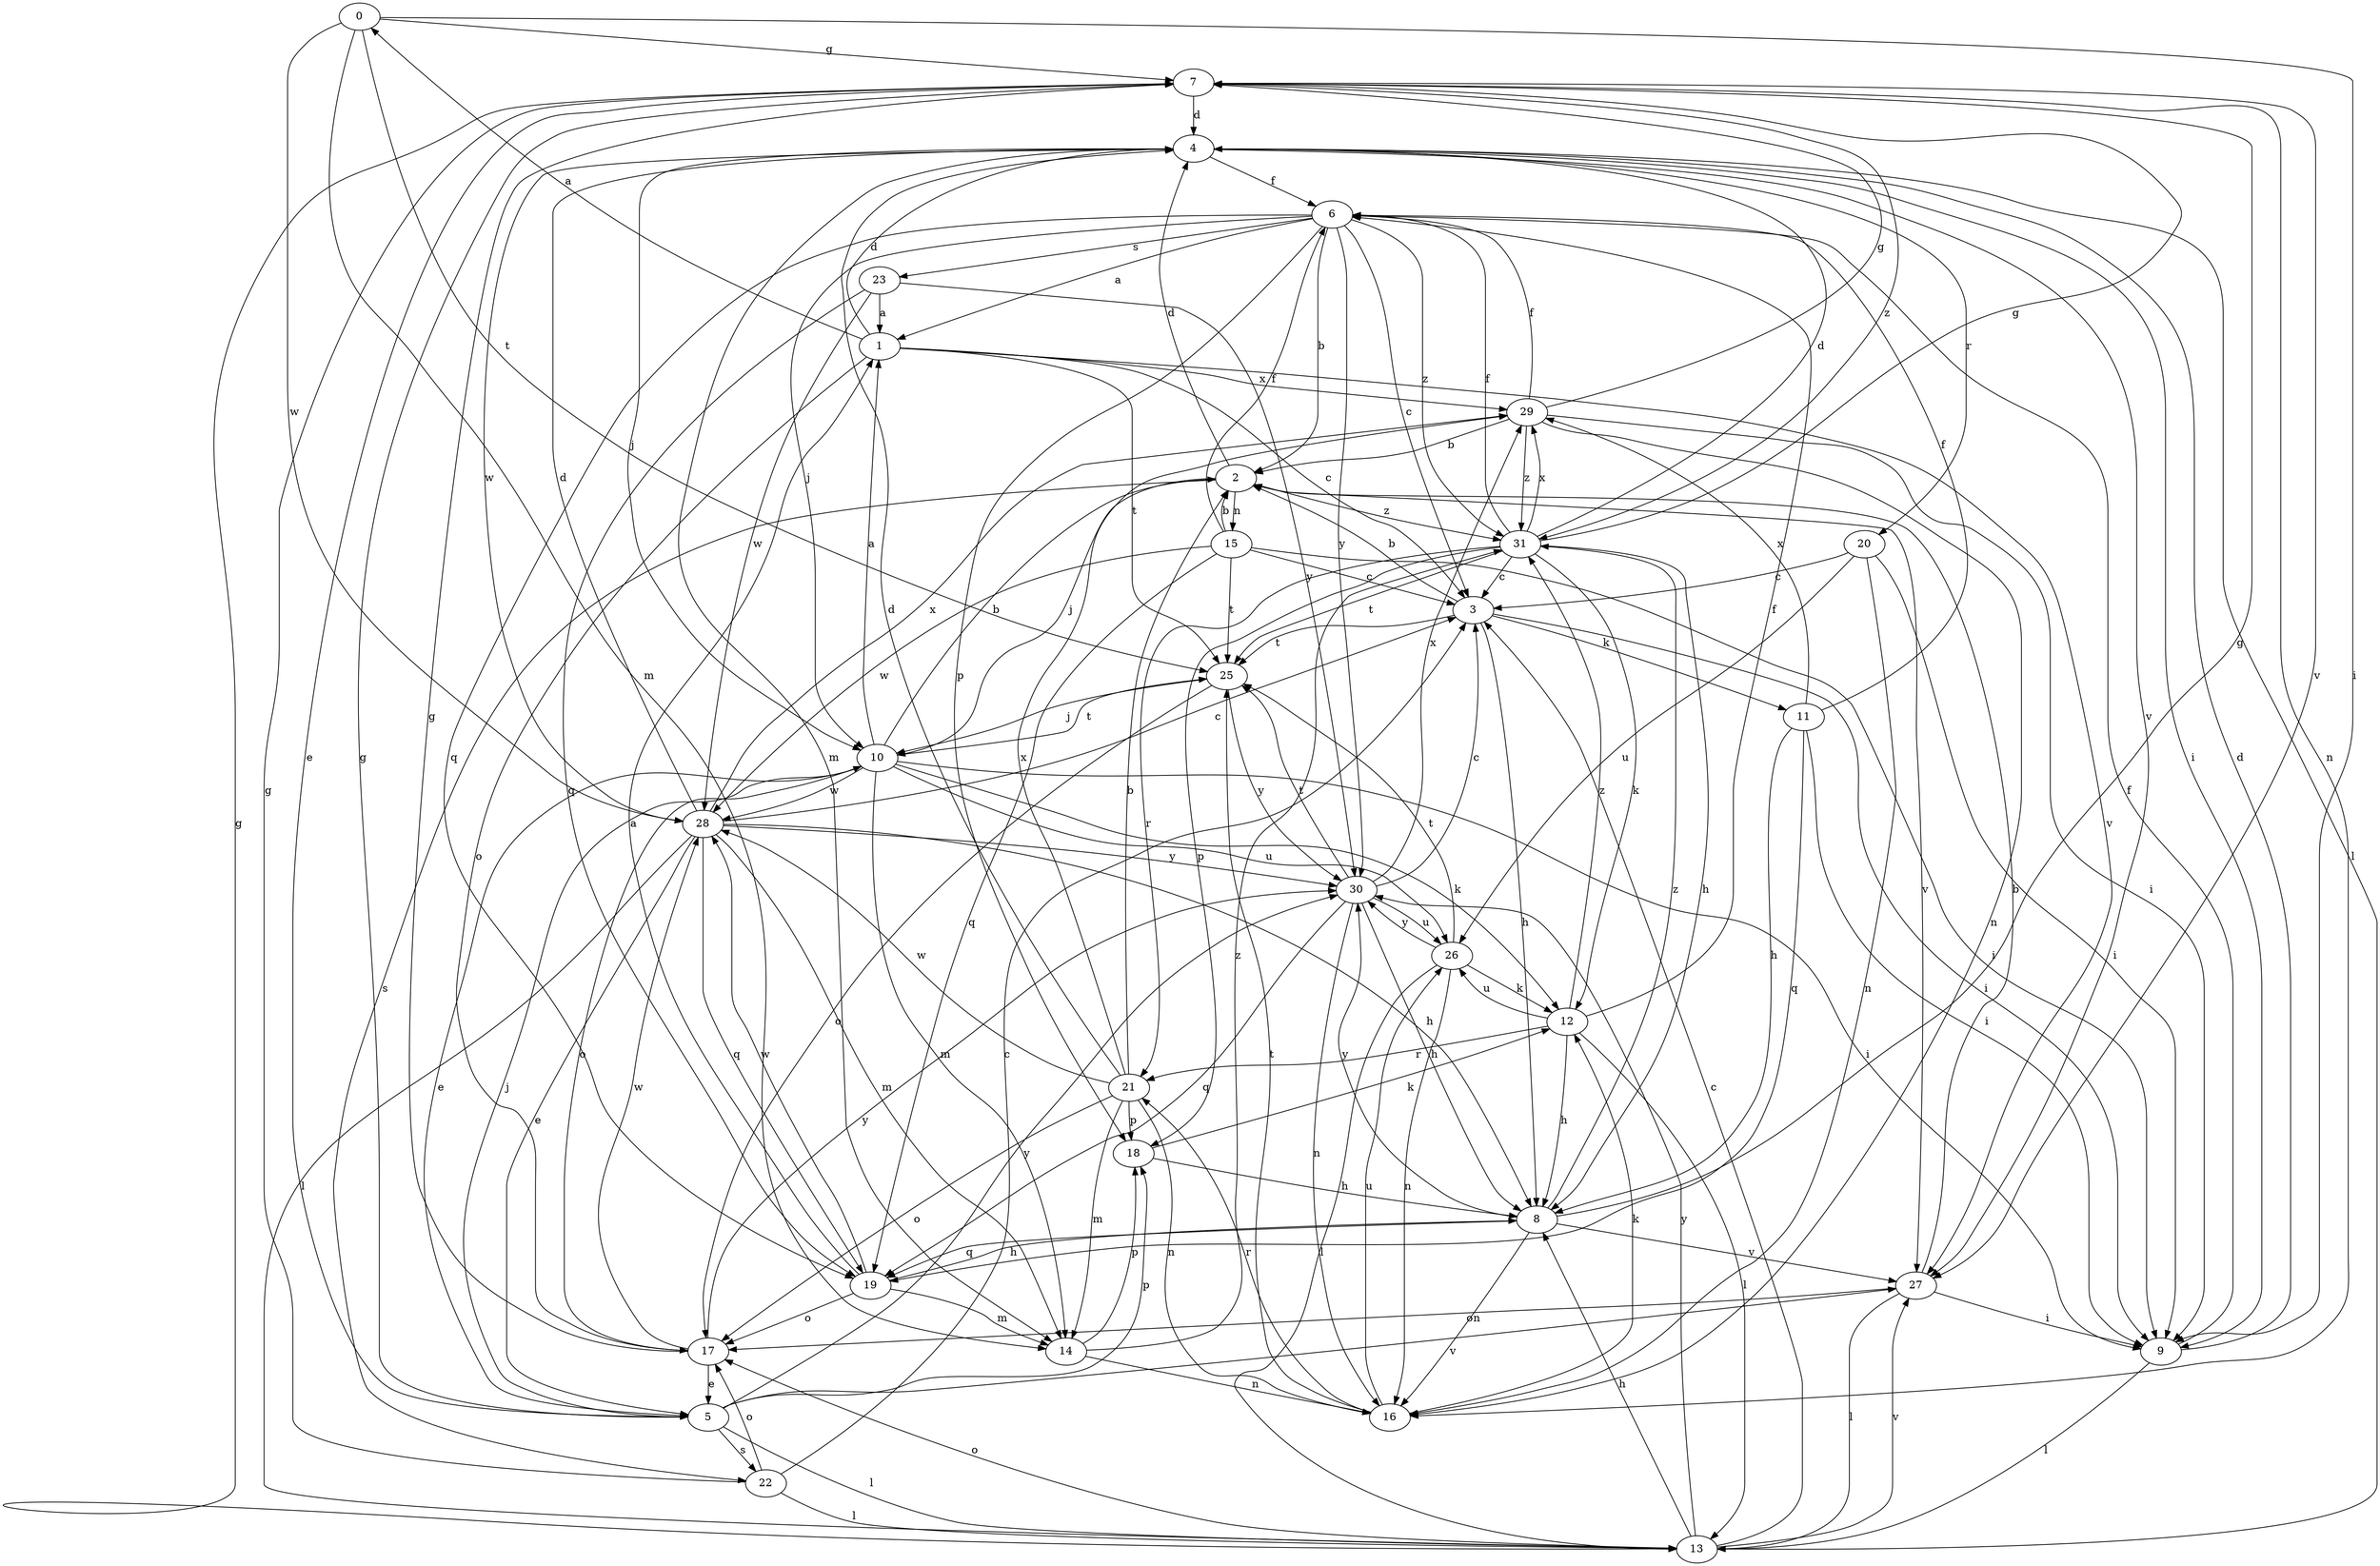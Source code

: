 strict digraph  {
0;
1;
2;
3;
4;
5;
6;
7;
8;
9;
10;
11;
12;
13;
14;
15;
16;
17;
18;
19;
20;
21;
22;
23;
25;
26;
27;
28;
29;
30;
31;
0 -> 7  [label=g];
0 -> 9  [label=i];
0 -> 14  [label=m];
0 -> 25  [label=t];
0 -> 28  [label=w];
1 -> 0  [label=a];
1 -> 3  [label=c];
1 -> 4  [label=d];
1 -> 17  [label=o];
1 -> 25  [label=t];
1 -> 27  [label=v];
1 -> 29  [label=x];
2 -> 4  [label=d];
2 -> 10  [label=j];
2 -> 15  [label=n];
2 -> 22  [label=s];
2 -> 27  [label=v];
2 -> 31  [label=z];
3 -> 2  [label=b];
3 -> 8  [label=h];
3 -> 9  [label=i];
3 -> 11  [label=k];
3 -> 25  [label=t];
4 -> 6  [label=f];
4 -> 9  [label=i];
4 -> 10  [label=j];
4 -> 13  [label=l];
4 -> 14  [label=m];
4 -> 20  [label=r];
4 -> 27  [label=v];
4 -> 28  [label=w];
5 -> 7  [label=g];
5 -> 10  [label=j];
5 -> 13  [label=l];
5 -> 18  [label=p];
5 -> 22  [label=s];
5 -> 27  [label=v];
5 -> 30  [label=y];
6 -> 1  [label=a];
6 -> 2  [label=b];
6 -> 3  [label=c];
6 -> 10  [label=j];
6 -> 18  [label=p];
6 -> 19  [label=q];
6 -> 23  [label=s];
6 -> 30  [label=y];
6 -> 31  [label=z];
7 -> 4  [label=d];
7 -> 5  [label=e];
7 -> 16  [label=n];
7 -> 27  [label=v];
7 -> 31  [label=z];
8 -> 7  [label=g];
8 -> 16  [label=n];
8 -> 19  [label=q];
8 -> 27  [label=v];
8 -> 30  [label=y];
8 -> 31  [label=z];
9 -> 4  [label=d];
9 -> 6  [label=f];
9 -> 13  [label=l];
10 -> 1  [label=a];
10 -> 2  [label=b];
10 -> 5  [label=e];
10 -> 9  [label=i];
10 -> 12  [label=k];
10 -> 14  [label=m];
10 -> 17  [label=o];
10 -> 25  [label=t];
10 -> 26  [label=u];
10 -> 28  [label=w];
11 -> 6  [label=f];
11 -> 8  [label=h];
11 -> 9  [label=i];
11 -> 19  [label=q];
11 -> 29  [label=x];
12 -> 6  [label=f];
12 -> 8  [label=h];
12 -> 13  [label=l];
12 -> 21  [label=r];
12 -> 26  [label=u];
12 -> 31  [label=z];
13 -> 3  [label=c];
13 -> 7  [label=g];
13 -> 8  [label=h];
13 -> 17  [label=o];
13 -> 27  [label=v];
13 -> 30  [label=y];
14 -> 16  [label=n];
14 -> 18  [label=p];
14 -> 31  [label=z];
15 -> 2  [label=b];
15 -> 3  [label=c];
15 -> 6  [label=f];
15 -> 9  [label=i];
15 -> 19  [label=q];
15 -> 25  [label=t];
15 -> 28  [label=w];
16 -> 12  [label=k];
16 -> 21  [label=r];
16 -> 25  [label=t];
16 -> 26  [label=u];
17 -> 5  [label=e];
17 -> 7  [label=g];
17 -> 28  [label=w];
17 -> 30  [label=y];
18 -> 8  [label=h];
18 -> 12  [label=k];
19 -> 1  [label=a];
19 -> 8  [label=h];
19 -> 14  [label=m];
19 -> 17  [label=o];
19 -> 28  [label=w];
20 -> 3  [label=c];
20 -> 9  [label=i];
20 -> 16  [label=n];
20 -> 26  [label=u];
21 -> 2  [label=b];
21 -> 4  [label=d];
21 -> 14  [label=m];
21 -> 16  [label=n];
21 -> 17  [label=o];
21 -> 18  [label=p];
21 -> 28  [label=w];
21 -> 29  [label=x];
22 -> 3  [label=c];
22 -> 7  [label=g];
22 -> 13  [label=l];
22 -> 17  [label=o];
23 -> 1  [label=a];
23 -> 19  [label=q];
23 -> 28  [label=w];
23 -> 30  [label=y];
25 -> 10  [label=j];
25 -> 17  [label=o];
25 -> 30  [label=y];
26 -> 12  [label=k];
26 -> 13  [label=l];
26 -> 16  [label=n];
26 -> 25  [label=t];
26 -> 30  [label=y];
27 -> 2  [label=b];
27 -> 9  [label=i];
27 -> 13  [label=l];
27 -> 17  [label=o];
28 -> 3  [label=c];
28 -> 4  [label=d];
28 -> 5  [label=e];
28 -> 8  [label=h];
28 -> 13  [label=l];
28 -> 14  [label=m];
28 -> 19  [label=q];
28 -> 29  [label=x];
28 -> 30  [label=y];
29 -> 2  [label=b];
29 -> 6  [label=f];
29 -> 7  [label=g];
29 -> 9  [label=i];
29 -> 16  [label=n];
29 -> 31  [label=z];
30 -> 3  [label=c];
30 -> 8  [label=h];
30 -> 16  [label=n];
30 -> 19  [label=q];
30 -> 25  [label=t];
30 -> 26  [label=u];
30 -> 29  [label=x];
31 -> 3  [label=c];
31 -> 4  [label=d];
31 -> 6  [label=f];
31 -> 7  [label=g];
31 -> 8  [label=h];
31 -> 12  [label=k];
31 -> 18  [label=p];
31 -> 21  [label=r];
31 -> 25  [label=t];
31 -> 29  [label=x];
}
